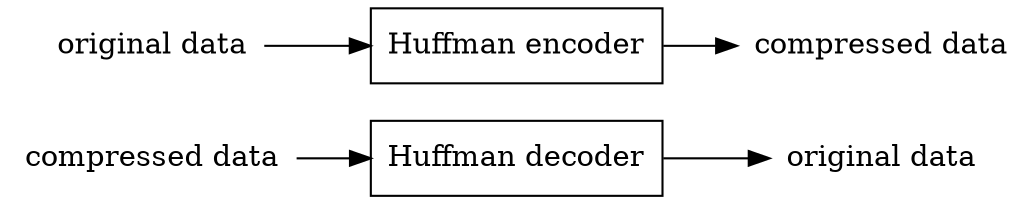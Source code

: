 digraph G {
    rankdir=LR;
    newrank=true;

    subgraph c2 {
        compressed2 [label="compressed data",shape="none"];
        decompression [shape="box",label="Huffman decoder"];
        data2 [shape="none",label="original data"];

        compressed2 -> decompression;
        decompression -> data2;
    }

    subgraph c1 {
        data [shape="none",label="original data"];
        compression [shape="box",label="Huffman encoder"];
        compressed [label="compressed data",shape="none"];

        data -> compression;
        compression -> compressed;
    }
}